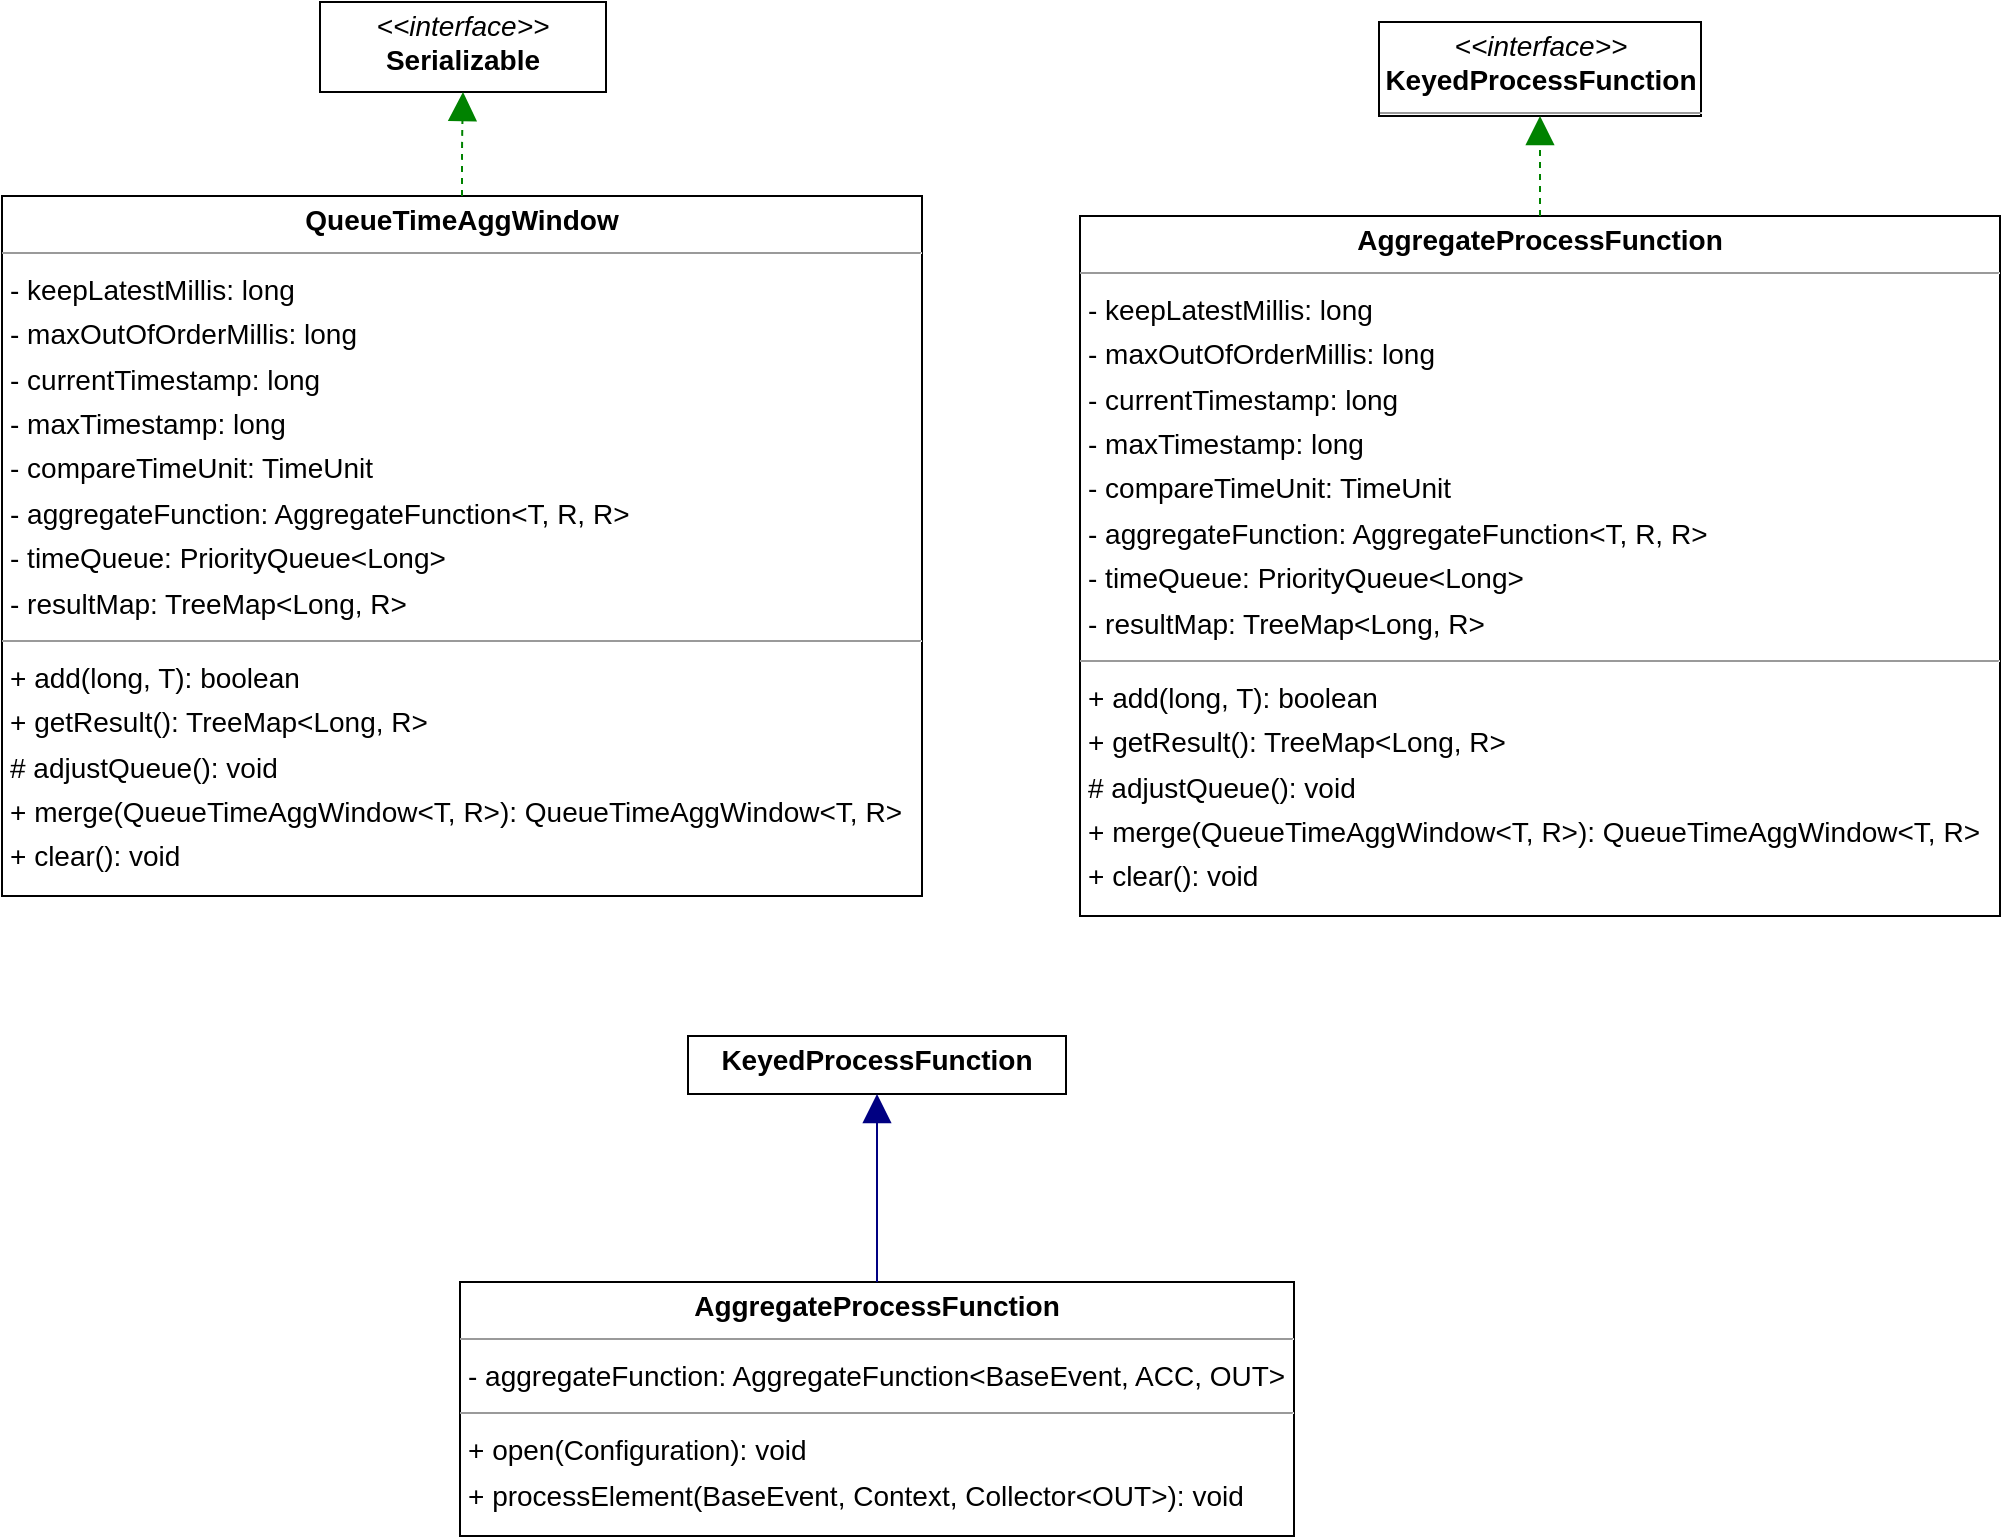 <mxfile version="24.7.7">
  <diagram id="YZxZ9YMHYaWIDXv8OMY8" name="第 1 页">
    <mxGraphModel dx="1868" dy="1231" grid="1" gridSize="10" guides="1" tooltips="1" connect="1" arrows="1" fold="1" page="0" pageScale="1" pageWidth="827" pageHeight="1169" background="none" math="0" shadow="0">
      <root>
        <mxCell id="0" />
        <mxCell id="1" parent="0" />
        <mxCell id="node1" value="&lt;p style=&quot;margin:0px;margin-top:4px;text-align:center;&quot;&gt;&lt;b&gt;QueueTimeAggWindow&lt;/b&gt;&lt;/p&gt;&lt;hr size=&quot;1&quot;&gt;&lt;p style=&quot;margin:0 0 0 4px;line-height:1.6;&quot;&gt;- keepLatestMillis: long&lt;br&gt;&lt;/p&gt;&lt;p style=&quot;margin:0 0 0 4px;line-height:1.6;&quot;&gt;- maxOutOfOrderMillis: long&lt;br&gt;&lt;/p&gt;&lt;p style=&quot;margin:0 0 0 4px;line-height:1.6;&quot;&gt;- currentTimestamp: long&lt;br&gt;&lt;/p&gt;&lt;p style=&quot;margin:0 0 0 4px;line-height:1.6;&quot;&gt;- maxTimestamp: long&lt;/p&gt;&lt;p style=&quot;margin:0 0 0 4px;line-height:1.6;&quot;&gt;- compareTimeUnit: TimeUnit&lt;br&gt;- aggregateFunction: AggregateFunction&amp;lt;T, R, R&amp;gt;&lt;br&gt;&lt;/p&gt;&lt;p style=&quot;margin:0 0 0 4px;line-height:1.6;&quot;&gt;- timeQueue: PriorityQueue&amp;lt;Long&amp;gt;&lt;br&gt;- resultMap: TreeMap&amp;lt;Long, R&amp;gt;&lt;/p&gt;&lt;hr size=&quot;1&quot;&gt;&lt;p style=&quot;margin:0 0 0 4px;line-height:1.6;&quot;&gt;+ add(long, T): boolean&lt;br&gt;&lt;/p&gt;&lt;p style=&quot;margin:0 0 0 4px;line-height:1.6;&quot;&gt;+ getResult(): TreeMap&amp;lt;Long, R&amp;gt;&lt;br&gt;&lt;/p&gt;&lt;p style=&quot;margin:0 0 0 4px;line-height:1.6;&quot;&gt;# adjustQueue(): void&lt;br&gt;&lt;/p&gt;&lt;p style=&quot;margin:0 0 0 4px;line-height:1.6;&quot;&gt;+ merge(QueueTimeAggWindow&amp;lt;T, R&amp;gt;): QueueTimeAggWindow&amp;lt;T, R&amp;gt;&lt;br&gt;+ clear(): void&lt;br&gt;&lt;/p&gt;" style="verticalAlign=top;align=left;overflow=fill;fontSize=14;fontFamily=Helvetica;html=1;rounded=0;shadow=0;comic=0;labelBackgroundColor=none;strokeWidth=1;" parent="1" vertex="1">
          <mxGeometry x="-209" y="40" width="460" height="350" as="geometry" />
        </mxCell>
        <mxCell id="node0" value="&lt;p style=&quot;margin:0px;margin-top:4px;text-align:center;&quot;&gt;&lt;i&gt;&amp;lt;&amp;lt;interface&amp;gt;&amp;gt;&lt;/i&gt;&lt;br/&gt;&lt;b&gt;Serializable&lt;/b&gt;&lt;/p&gt;&lt;hr size=&quot;1&quot;/&gt;" style="verticalAlign=top;align=left;overflow=fill;fontSize=14;fontFamily=Helvetica;html=1;rounded=0;shadow=0;comic=0;labelBackgroundColor=none;strokeWidth=1;" parent="1" vertex="1">
          <mxGeometry x="-50" y="-57" width="143" height="45" as="geometry" />
        </mxCell>
        <mxCell id="edge0" value="" style="html=1;rounded=1;edgeStyle=orthogonalEdgeStyle;dashed=1;startArrow=none;endArrow=block;endSize=12;strokeColor=#008200;exitX=0.500;exitY=0.000;exitDx=0;exitDy=0;entryX=0.500;entryY=1.001;entryDx=0;entryDy=0;" parent="1" source="node1" target="node0" edge="1">
          <mxGeometry width="50" height="50" relative="1" as="geometry">
            <Array as="points" />
          </mxGeometry>
        </mxCell>
        <mxCell id="_fv9BXuoU9wPLuROWkif-1" value="&lt;p style=&quot;margin:0px;margin-top:4px;text-align:center;&quot;&gt;&lt;b&gt;AggregateProcessFunction&lt;/b&gt;&lt;br&gt;&lt;/p&gt;&lt;hr size=&quot;1&quot;&gt;&lt;p style=&quot;margin:0 0 0 4px;line-height:1.6;&quot;&gt;- keepLatestMillis: long&lt;br&gt;&lt;/p&gt;&lt;p style=&quot;margin:0 0 0 4px;line-height:1.6;&quot;&gt;- maxOutOfOrderMillis: long&lt;br&gt;&lt;/p&gt;&lt;p style=&quot;margin:0 0 0 4px;line-height:1.6;&quot;&gt;- currentTimestamp: long&lt;br&gt;&lt;/p&gt;&lt;p style=&quot;margin:0 0 0 4px;line-height:1.6;&quot;&gt;- maxTimestamp: long&lt;/p&gt;&lt;p style=&quot;margin:0 0 0 4px;line-height:1.6;&quot;&gt;- compareTimeUnit: TimeUnit&lt;br&gt;- aggregateFunction: AggregateFunction&amp;lt;T, R, R&amp;gt;&lt;br&gt;&lt;/p&gt;&lt;p style=&quot;margin:0 0 0 4px;line-height:1.6;&quot;&gt;- timeQueue: PriorityQueue&amp;lt;Long&amp;gt;&lt;br&gt;- resultMap: TreeMap&amp;lt;Long, R&amp;gt;&lt;/p&gt;&lt;hr size=&quot;1&quot;&gt;&lt;p style=&quot;margin:0 0 0 4px;line-height:1.6;&quot;&gt;+ add(long, T): boolean&lt;br&gt;&lt;/p&gt;&lt;p style=&quot;margin:0 0 0 4px;line-height:1.6;&quot;&gt;+ getResult(): TreeMap&amp;lt;Long, R&amp;gt;&lt;br&gt;&lt;/p&gt;&lt;p style=&quot;margin:0 0 0 4px;line-height:1.6;&quot;&gt;# adjustQueue(): void&lt;br&gt;&lt;/p&gt;&lt;p style=&quot;margin:0 0 0 4px;line-height:1.6;&quot;&gt;+ merge(QueueTimeAggWindow&amp;lt;T, R&amp;gt;): QueueTimeAggWindow&amp;lt;T, R&amp;gt;&lt;br&gt;+ clear(): void&lt;br&gt;&lt;/p&gt;" style="verticalAlign=top;align=left;overflow=fill;fontSize=14;fontFamily=Helvetica;html=1;rounded=0;shadow=0;comic=0;labelBackgroundColor=none;strokeWidth=1;" vertex="1" parent="1">
          <mxGeometry x="330" y="50" width="460" height="350" as="geometry" />
        </mxCell>
        <mxCell id="_fv9BXuoU9wPLuROWkif-2" value="&lt;p style=&quot;margin:0px;margin-top:4px;text-align:center;&quot;&gt;&lt;i&gt;&amp;lt;&amp;lt;interface&amp;gt;&amp;gt;&lt;/i&gt;&lt;br&gt;&lt;span style=&quot;background-color: initial; text-align: left;&quot;&gt;&lt;b&gt;KeyedProcessFunction&lt;/b&gt;&lt;/span&gt;&lt;/p&gt;&lt;hr size=&quot;1&quot;&gt;" style="verticalAlign=top;align=left;overflow=fill;fontSize=14;fontFamily=Helvetica;html=1;rounded=0;shadow=0;comic=0;labelBackgroundColor=none;strokeWidth=1;" vertex="1" parent="1">
          <mxGeometry x="479.5" y="-47" width="161" height="47" as="geometry" />
        </mxCell>
        <mxCell id="_fv9BXuoU9wPLuROWkif-3" value="" style="html=1;rounded=1;edgeStyle=orthogonalEdgeStyle;dashed=1;startArrow=none;endArrow=block;endSize=12;strokeColor=#008200;exitX=0.500;exitY=0.000;exitDx=0;exitDy=0;entryX=0.500;entryY=1.001;entryDx=0;entryDy=0;" edge="1" parent="1" source="_fv9BXuoU9wPLuROWkif-1" target="_fv9BXuoU9wPLuROWkif-2">
          <mxGeometry width="50" height="50" relative="1" as="geometry">
            <Array as="points" />
          </mxGeometry>
        </mxCell>
        <mxCell id="_fv9BXuoU9wPLuROWkif-4" value="&lt;p style=&quot;margin:0px;margin-top:4px;text-align:center;&quot;&gt;&lt;b&gt;AggregateProcessFunction&lt;/b&gt;&lt;/p&gt;&lt;hr size=&quot;1&quot;&gt;&lt;p style=&quot;margin:0 0 0 4px;line-height:1.6;&quot;&gt;- aggregateFunction: AggregateFunction&amp;lt;BaseEvent, ACC, OUT&amp;gt;&lt;br&gt;&lt;/p&gt;&lt;hr size=&quot;1&quot;&gt;&lt;p style=&quot;margin:0 0 0 4px;line-height:1.6;&quot;&gt;+ open(Configuration): void&lt;br&gt;&lt;/p&gt;&lt;p style=&quot;margin:0 0 0 4px;line-height:1.6;&quot;&gt;+ processElement(BaseEvent, Context, Collector&amp;lt;OUT&amp;gt;): void&lt;br&gt;&lt;br&gt;&lt;/p&gt;" style="verticalAlign=top;align=left;overflow=fill;fontSize=14;fontFamily=Helvetica;html=1;rounded=0;shadow=0;comic=0;labelBackgroundColor=none;strokeWidth=1;" vertex="1" parent="1">
          <mxGeometry x="20" y="583" width="417" height="127" as="geometry" />
        </mxCell>
        <mxCell id="_fv9BXuoU9wPLuROWkif-5" value="&lt;p style=&quot;margin:0px;margin-top:4px;text-align:center;&quot;&gt;&lt;b&gt;KeyedProcessFunction&lt;/b&gt;&lt;/p&gt;&lt;p style=&quot;margin:0 0 0 4px;line-height:1.6;&quot;&gt;&lt;br&gt;&lt;/p&gt;" style="verticalAlign=top;align=left;overflow=fill;fontSize=14;fontFamily=Helvetica;html=1;rounded=0;shadow=0;comic=0;labelBackgroundColor=none;strokeWidth=1;" vertex="1" parent="1">
          <mxGeometry x="134" y="460" width="189" height="29" as="geometry" />
        </mxCell>
        <mxCell id="_fv9BXuoU9wPLuROWkif-6" value="" style="html=1;rounded=1;edgeStyle=orthogonalEdgeStyle;dashed=0;startArrow=none;endArrow=block;endSize=12;strokeColor=#000082;exitX=0.500;exitY=0.000;exitDx=0;exitDy=0;entryX=0.500;entryY=1.000;entryDx=0;entryDy=0;" edge="1" parent="1" source="_fv9BXuoU9wPLuROWkif-4" target="_fv9BXuoU9wPLuROWkif-5">
          <mxGeometry width="50" height="50" relative="1" as="geometry">
            <Array as="points" />
          </mxGeometry>
        </mxCell>
      </root>
    </mxGraphModel>
  </diagram>
</mxfile>
